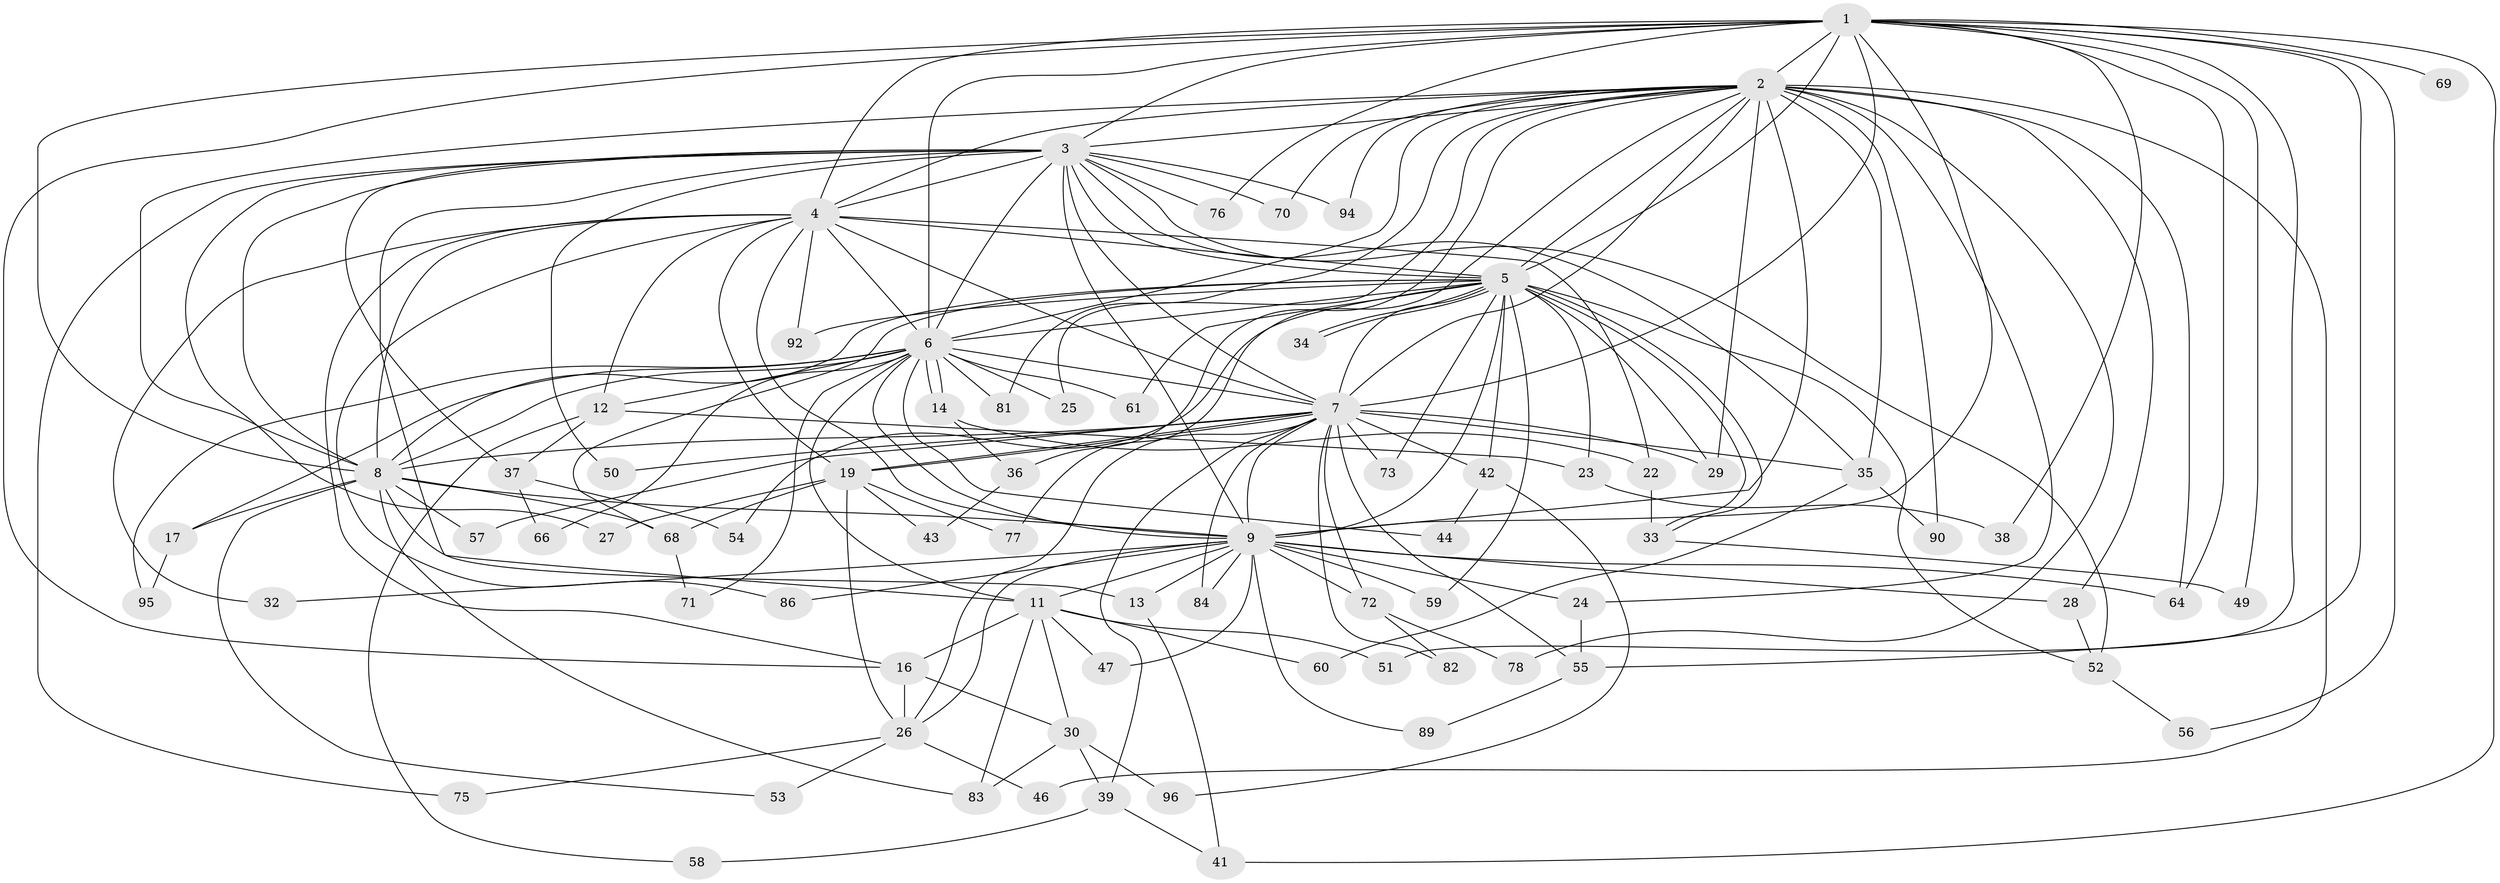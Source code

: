 // Generated by graph-tools (version 1.1) at 2025/51/02/27/25 19:51:48]
// undirected, 75 vertices, 181 edges
graph export_dot {
graph [start="1"]
  node [color=gray90,style=filled];
  1 [super="+10"];
  2 [super="+20"];
  3 [super="+31"];
  4 [super="+62"];
  5 [super="+88"];
  6 [super="+21"];
  7 [super="+15"];
  8;
  9 [super="+63"];
  11;
  12;
  13 [super="+91"];
  14;
  16 [super="+18"];
  17;
  19 [super="+48"];
  22 [super="+65"];
  23;
  24;
  25;
  26 [super="+67"];
  27;
  28;
  29 [super="+45"];
  30;
  32;
  33;
  34;
  35 [super="+79"];
  36;
  37 [super="+40"];
  38;
  39;
  41;
  42;
  43;
  44;
  46;
  47;
  49;
  50;
  51;
  52;
  53;
  54;
  55 [super="+85"];
  56;
  57;
  58;
  59;
  60;
  61;
  64 [super="+74"];
  66;
  68 [super="+80"];
  69;
  70;
  71;
  72 [super="+87"];
  73;
  75;
  76;
  77;
  78;
  81;
  82;
  83 [super="+93"];
  84;
  86;
  89;
  90;
  92;
  94;
  95;
  96;
  1 -- 2 [weight=2];
  1 -- 3 [weight=2];
  1 -- 4 [weight=2];
  1 -- 5 [weight=2];
  1 -- 6 [weight=2];
  1 -- 7 [weight=2];
  1 -- 8 [weight=2];
  1 -- 9 [weight=2];
  1 -- 49;
  1 -- 51;
  1 -- 55;
  1 -- 64;
  1 -- 69 [weight=2];
  1 -- 76;
  1 -- 38;
  1 -- 41;
  1 -- 16;
  1 -- 56;
  2 -- 3;
  2 -- 4;
  2 -- 5;
  2 -- 6;
  2 -- 7;
  2 -- 8;
  2 -- 9 [weight=2];
  2 -- 24;
  2 -- 25;
  2 -- 28;
  2 -- 29;
  2 -- 35;
  2 -- 36;
  2 -- 46;
  2 -- 70;
  2 -- 78;
  2 -- 81;
  2 -- 90;
  2 -- 94;
  2 -- 77;
  2 -- 64;
  3 -- 4;
  3 -- 5;
  3 -- 6;
  3 -- 7 [weight=2];
  3 -- 8;
  3 -- 9;
  3 -- 27;
  3 -- 37 [weight=2];
  3 -- 50;
  3 -- 52;
  3 -- 70;
  3 -- 75;
  3 -- 76;
  3 -- 94;
  3 -- 11;
  3 -- 35;
  4 -- 5;
  4 -- 6;
  4 -- 7;
  4 -- 8;
  4 -- 9;
  4 -- 12;
  4 -- 16;
  4 -- 22;
  4 -- 32;
  4 -- 86;
  4 -- 92;
  4 -- 19;
  5 -- 6;
  5 -- 7;
  5 -- 8;
  5 -- 9;
  5 -- 23;
  5 -- 29;
  5 -- 33;
  5 -- 33;
  5 -- 34;
  5 -- 34;
  5 -- 42;
  5 -- 54;
  5 -- 59;
  5 -- 61;
  5 -- 68;
  5 -- 73;
  5 -- 92;
  5 -- 52;
  6 -- 7 [weight=2];
  6 -- 8;
  6 -- 9;
  6 -- 11;
  6 -- 12;
  6 -- 14;
  6 -- 14;
  6 -- 17;
  6 -- 25;
  6 -- 44;
  6 -- 61;
  6 -- 66;
  6 -- 71;
  6 -- 95;
  6 -- 81;
  7 -- 8;
  7 -- 9;
  7 -- 19 [weight=2];
  7 -- 19;
  7 -- 26;
  7 -- 39;
  7 -- 42;
  7 -- 57;
  7 -- 72;
  7 -- 73;
  7 -- 82;
  7 -- 84;
  7 -- 35;
  7 -- 50;
  7 -- 55;
  7 -- 29;
  8 -- 9;
  8 -- 13;
  8 -- 17;
  8 -- 53;
  8 -- 57;
  8 -- 68;
  8 -- 83;
  9 -- 11;
  9 -- 13;
  9 -- 24;
  9 -- 28;
  9 -- 32;
  9 -- 47;
  9 -- 59;
  9 -- 72 [weight=2];
  9 -- 84;
  9 -- 89;
  9 -- 64;
  9 -- 26;
  9 -- 86;
  11 -- 30;
  11 -- 47;
  11 -- 51;
  11 -- 60;
  11 -- 83;
  11 -- 16;
  12 -- 23;
  12 -- 37;
  12 -- 58;
  13 -- 41;
  14 -- 22;
  14 -- 36;
  16 -- 26;
  16 -- 30;
  17 -- 95;
  19 -- 27;
  19 -- 43;
  19 -- 26;
  19 -- 68;
  19 -- 77;
  22 -- 33;
  23 -- 38;
  24 -- 55;
  26 -- 46;
  26 -- 53;
  26 -- 75;
  28 -- 52;
  30 -- 39;
  30 -- 96;
  30 -- 83;
  33 -- 49;
  35 -- 60;
  35 -- 90;
  36 -- 43;
  37 -- 66;
  37 -- 54;
  39 -- 41;
  39 -- 58;
  42 -- 44;
  42 -- 96;
  52 -- 56;
  55 -- 89;
  68 -- 71;
  72 -- 78;
  72 -- 82;
}

